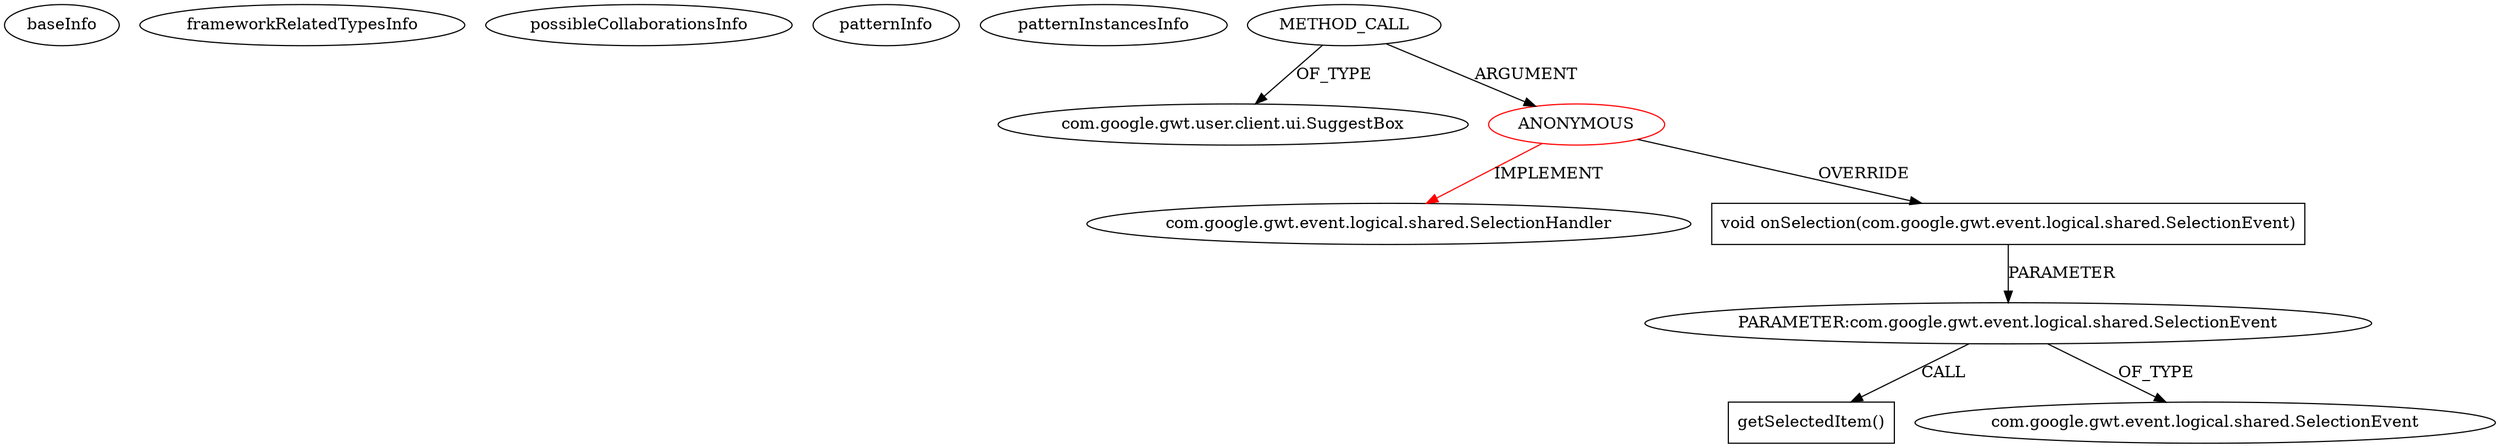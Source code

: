 digraph {
baseInfo[graphId=1054,category="pattern",isAnonymous=true,possibleRelation=false]
frameworkRelatedTypesInfo[0="com.google.gwt.event.logical.shared.SelectionHandler"]
possibleCollaborationsInfo[]
patternInfo[frequency=2.0,patternRootClient=0]
patternInstancesInfo[0="WSDOT-WSDOT-Search-GWT~/WSDOT-WSDOT-Search-GWT/WSDOT-Search-GWT-master/src/gov/wa/wsdot/search/client/SearchWidget.java~void SearchWidget()~453",1="daonb-obudget~/daonb-obudget/obudget-master/src/client/src/org/obudget/client/Application.java~void init()~1156"]
3[label="com.google.gwt.user.client.ui.SuggestBox",vertexType="FRAMEWORK_CLASS_TYPE",isFrameworkType=false]
2[label="METHOD_CALL",vertexType="OUTSIDE_CALL",isFrameworkType=false]
0[label="ANONYMOUS",vertexType="ROOT_ANONYMOUS_DECLARATION",isFrameworkType=false,color=red]
1[label="com.google.gwt.event.logical.shared.SelectionHandler",vertexType="FRAMEWORK_INTERFACE_TYPE",isFrameworkType=false]
4[label="void onSelection(com.google.gwt.event.logical.shared.SelectionEvent)",vertexType="OVERRIDING_METHOD_DECLARATION",isFrameworkType=false,shape=box]
5[label="PARAMETER:com.google.gwt.event.logical.shared.SelectionEvent",vertexType="PARAMETER_DECLARATION",isFrameworkType=false]
8[label="getSelectedItem()",vertexType="INSIDE_CALL",isFrameworkType=false,shape=box]
6[label="com.google.gwt.event.logical.shared.SelectionEvent",vertexType="FRAMEWORK_CLASS_TYPE",isFrameworkType=false]
2->0[label="ARGUMENT"]
0->4[label="OVERRIDE"]
0->1[label="IMPLEMENT",color=red]
4->5[label="PARAMETER"]
5->8[label="CALL"]
2->3[label="OF_TYPE"]
5->6[label="OF_TYPE"]
}
